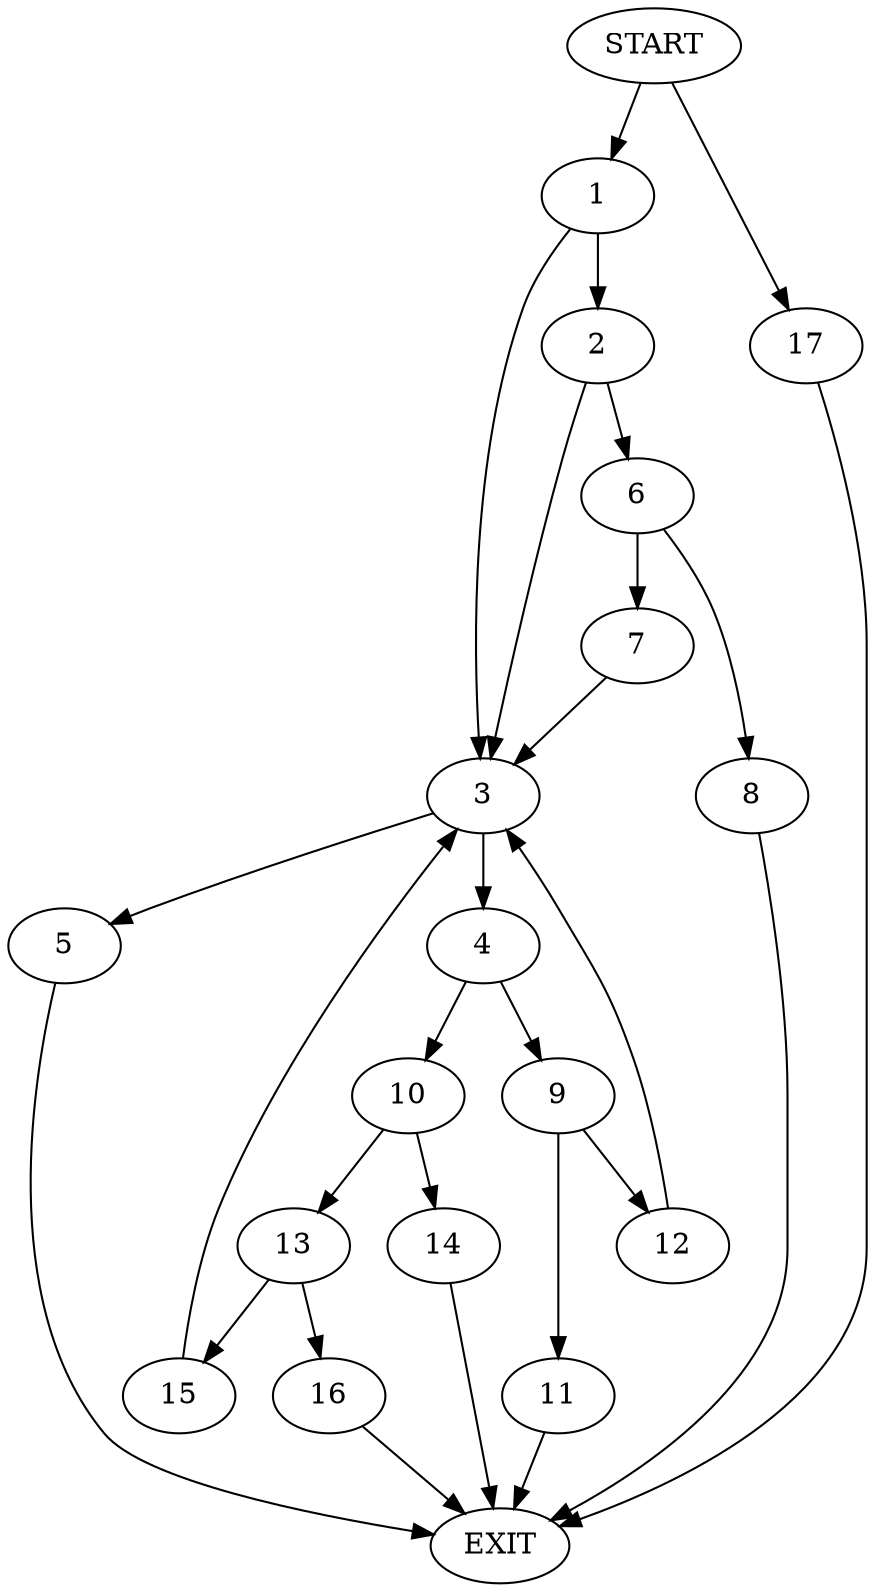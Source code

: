 digraph {
0 [label="START"]
18 [label="EXIT"]
0 -> 1
1 -> 2
1 -> 3
3 -> 4
3 -> 5
2 -> 3
2 -> 6
6 -> 7
6 -> 8
7 -> 3
8 -> 18
4 -> 9
4 -> 10
5 -> 18
9 -> 11
9 -> 12
10 -> 13
10 -> 14
11 -> 18
12 -> 3
14 -> 18
13 -> 15
13 -> 16
16 -> 18
15 -> 3
0 -> 17
17 -> 18
}
